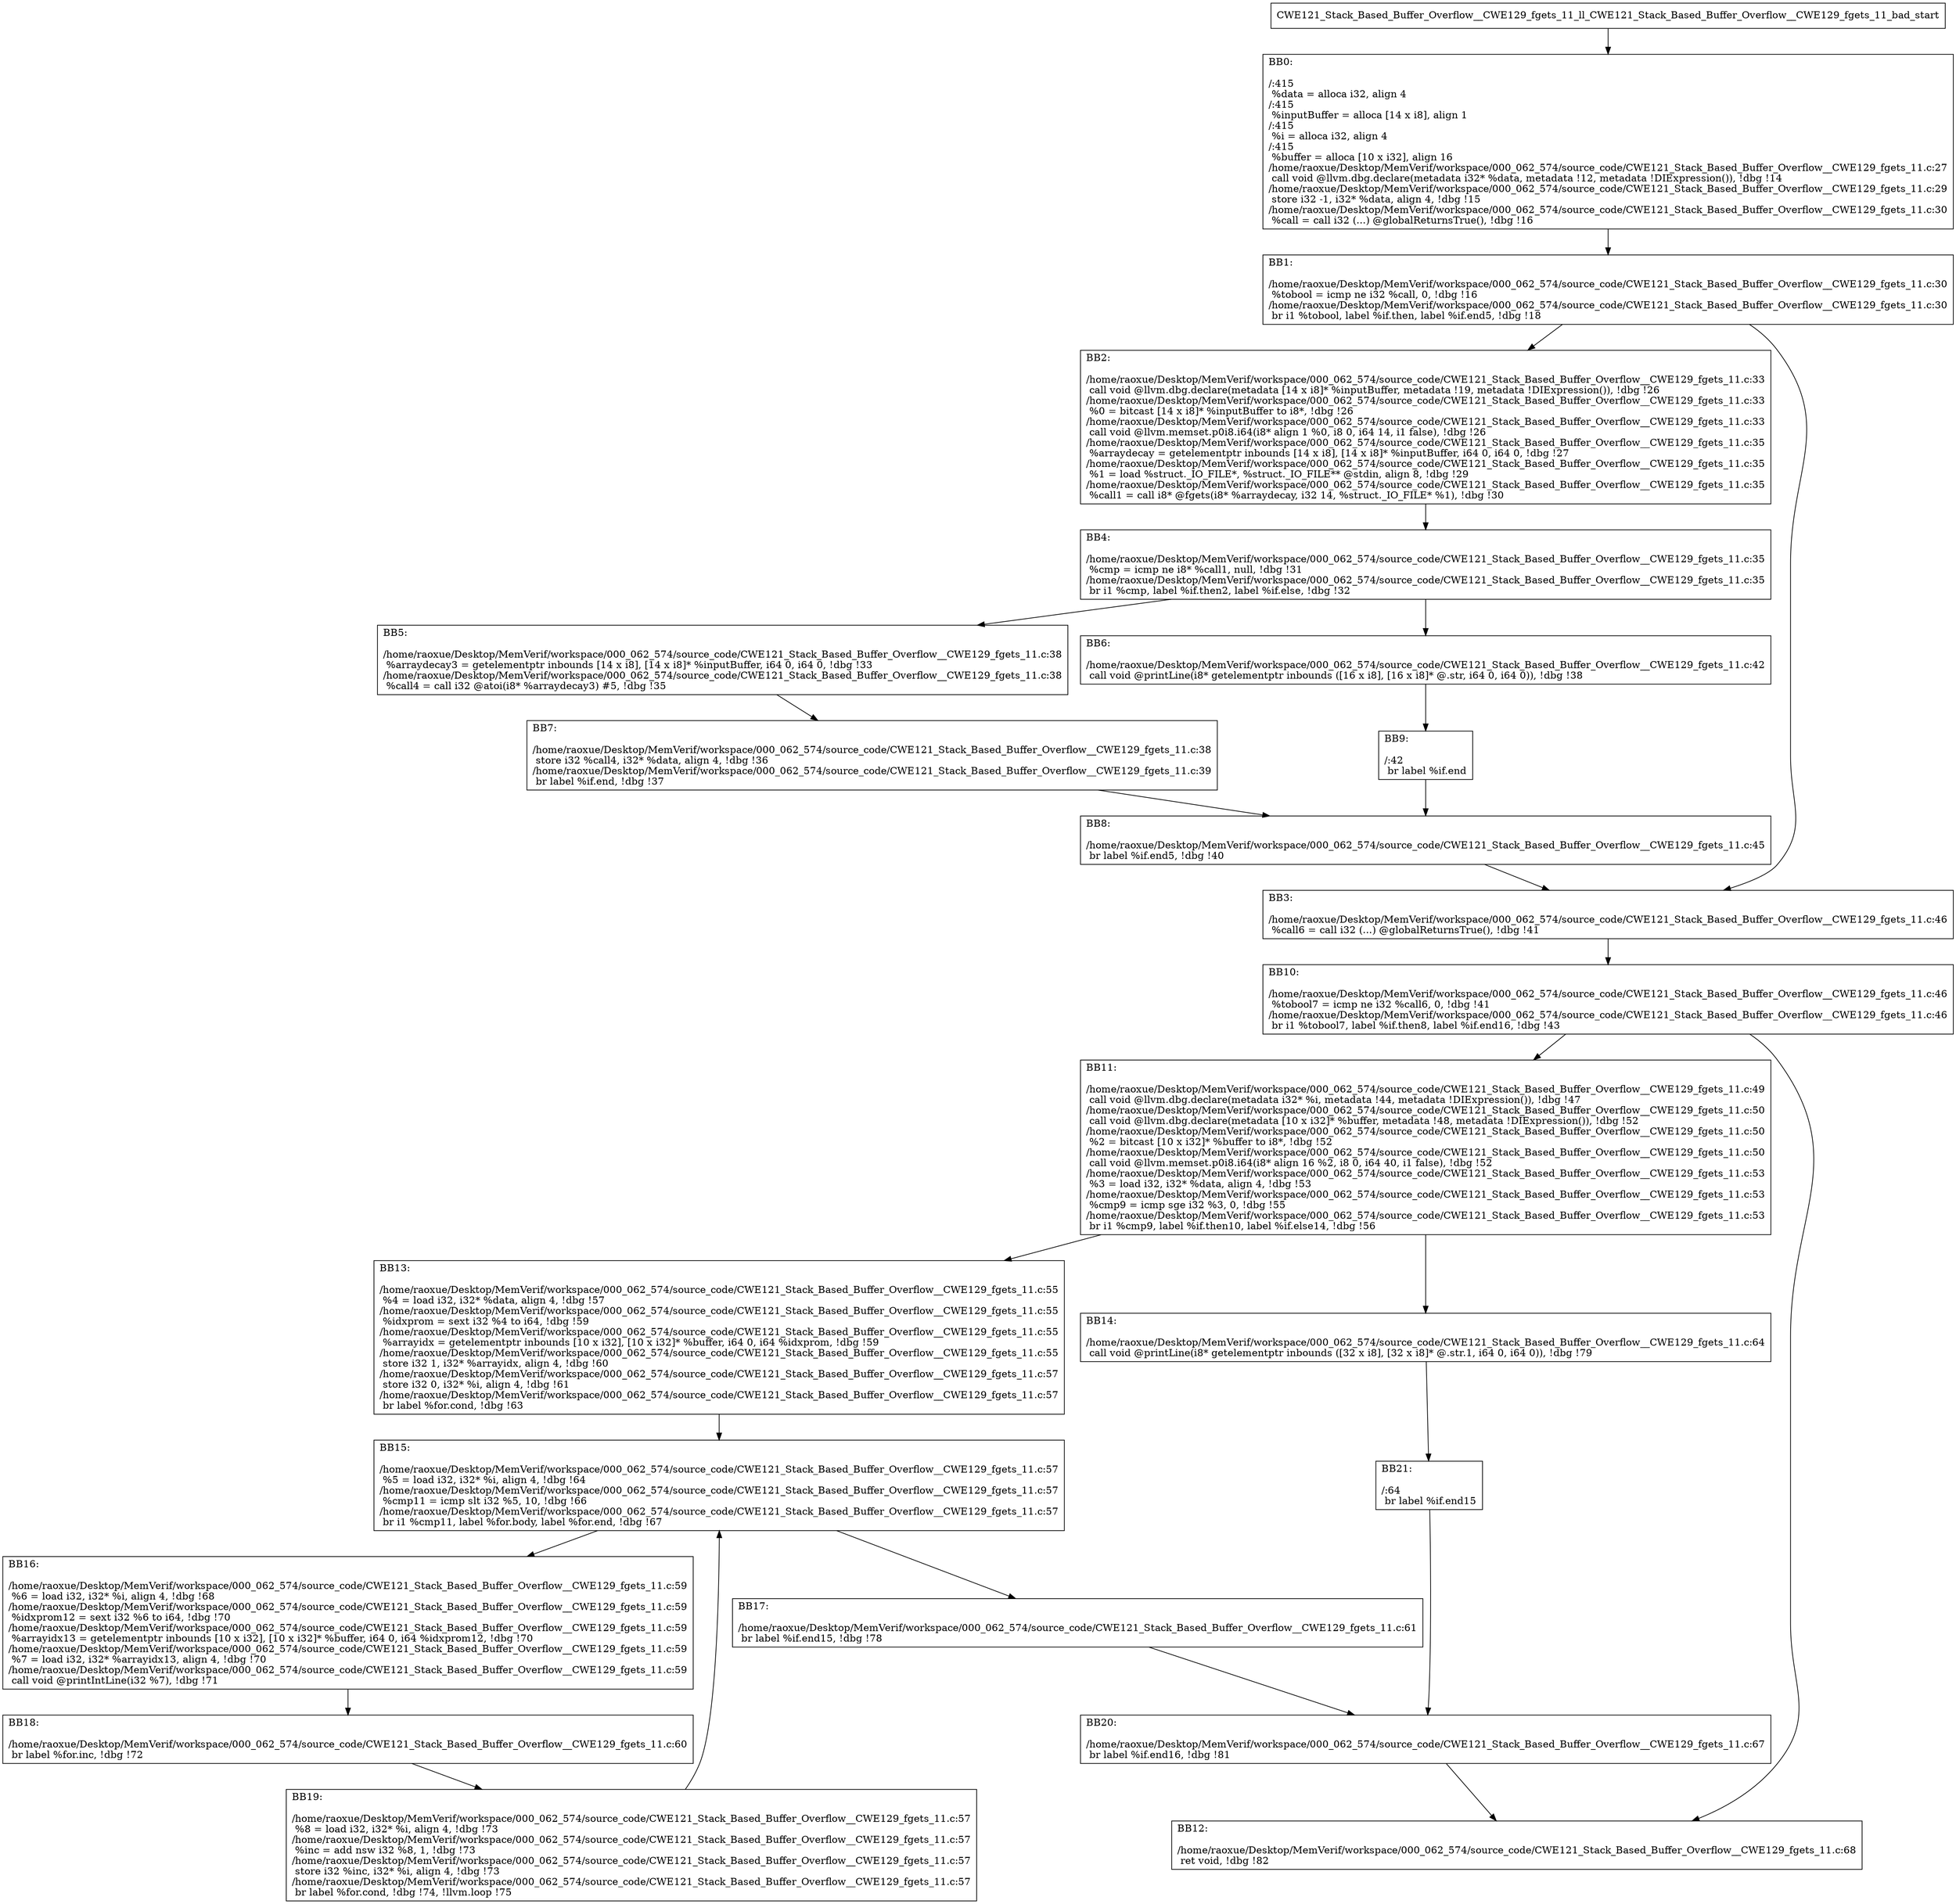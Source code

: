 digraph "CFG for'CWE121_Stack_Based_Buffer_Overflow__CWE129_fgets_11_ll_CWE121_Stack_Based_Buffer_Overflow__CWE129_fgets_11_bad' function" {
	BBCWE121_Stack_Based_Buffer_Overflow__CWE129_fgets_11_ll_CWE121_Stack_Based_Buffer_Overflow__CWE129_fgets_11_bad_start[shape=record,label="{CWE121_Stack_Based_Buffer_Overflow__CWE129_fgets_11_ll_CWE121_Stack_Based_Buffer_Overflow__CWE129_fgets_11_bad_start}"];
	BBCWE121_Stack_Based_Buffer_Overflow__CWE129_fgets_11_ll_CWE121_Stack_Based_Buffer_Overflow__CWE129_fgets_11_bad_start-> CWE121_Stack_Based_Buffer_Overflow__CWE129_fgets_11_ll_CWE121_Stack_Based_Buffer_Overflow__CWE129_fgets_11_badBB0;
	CWE121_Stack_Based_Buffer_Overflow__CWE129_fgets_11_ll_CWE121_Stack_Based_Buffer_Overflow__CWE129_fgets_11_badBB0 [shape=record, label="{BB0:\l\l/:415\l
  %data = alloca i32, align 4\l
/:415\l
  %inputBuffer = alloca [14 x i8], align 1\l
/:415\l
  %i = alloca i32, align 4\l
/:415\l
  %buffer = alloca [10 x i32], align 16\l
/home/raoxue/Desktop/MemVerif/workspace/000_062_574/source_code/CWE121_Stack_Based_Buffer_Overflow__CWE129_fgets_11.c:27\l
  call void @llvm.dbg.declare(metadata i32* %data, metadata !12, metadata !DIExpression()), !dbg !14\l
/home/raoxue/Desktop/MemVerif/workspace/000_062_574/source_code/CWE121_Stack_Based_Buffer_Overflow__CWE129_fgets_11.c:29\l
  store i32 -1, i32* %data, align 4, !dbg !15\l
/home/raoxue/Desktop/MemVerif/workspace/000_062_574/source_code/CWE121_Stack_Based_Buffer_Overflow__CWE129_fgets_11.c:30\l
  %call = call i32 (...) @globalReturnsTrue(), !dbg !16\l
}"];
	CWE121_Stack_Based_Buffer_Overflow__CWE129_fgets_11_ll_CWE121_Stack_Based_Buffer_Overflow__CWE129_fgets_11_badBB0-> CWE121_Stack_Based_Buffer_Overflow__CWE129_fgets_11_ll_CWE121_Stack_Based_Buffer_Overflow__CWE129_fgets_11_badBB1;
	CWE121_Stack_Based_Buffer_Overflow__CWE129_fgets_11_ll_CWE121_Stack_Based_Buffer_Overflow__CWE129_fgets_11_badBB1 [shape=record, label="{BB1:\l\l/home/raoxue/Desktop/MemVerif/workspace/000_062_574/source_code/CWE121_Stack_Based_Buffer_Overflow__CWE129_fgets_11.c:30\l
  %tobool = icmp ne i32 %call, 0, !dbg !16\l
/home/raoxue/Desktop/MemVerif/workspace/000_062_574/source_code/CWE121_Stack_Based_Buffer_Overflow__CWE129_fgets_11.c:30\l
  br i1 %tobool, label %if.then, label %if.end5, !dbg !18\l
}"];
	CWE121_Stack_Based_Buffer_Overflow__CWE129_fgets_11_ll_CWE121_Stack_Based_Buffer_Overflow__CWE129_fgets_11_badBB1-> CWE121_Stack_Based_Buffer_Overflow__CWE129_fgets_11_ll_CWE121_Stack_Based_Buffer_Overflow__CWE129_fgets_11_badBB2;
	CWE121_Stack_Based_Buffer_Overflow__CWE129_fgets_11_ll_CWE121_Stack_Based_Buffer_Overflow__CWE129_fgets_11_badBB1-> CWE121_Stack_Based_Buffer_Overflow__CWE129_fgets_11_ll_CWE121_Stack_Based_Buffer_Overflow__CWE129_fgets_11_badBB3;
	CWE121_Stack_Based_Buffer_Overflow__CWE129_fgets_11_ll_CWE121_Stack_Based_Buffer_Overflow__CWE129_fgets_11_badBB2 [shape=record, label="{BB2:\l\l/home/raoxue/Desktop/MemVerif/workspace/000_062_574/source_code/CWE121_Stack_Based_Buffer_Overflow__CWE129_fgets_11.c:33\l
  call void @llvm.dbg.declare(metadata [14 x i8]* %inputBuffer, metadata !19, metadata !DIExpression()), !dbg !26\l
/home/raoxue/Desktop/MemVerif/workspace/000_062_574/source_code/CWE121_Stack_Based_Buffer_Overflow__CWE129_fgets_11.c:33\l
  %0 = bitcast [14 x i8]* %inputBuffer to i8*, !dbg !26\l
/home/raoxue/Desktop/MemVerif/workspace/000_062_574/source_code/CWE121_Stack_Based_Buffer_Overflow__CWE129_fgets_11.c:33\l
  call void @llvm.memset.p0i8.i64(i8* align 1 %0, i8 0, i64 14, i1 false), !dbg !26\l
/home/raoxue/Desktop/MemVerif/workspace/000_062_574/source_code/CWE121_Stack_Based_Buffer_Overflow__CWE129_fgets_11.c:35\l
  %arraydecay = getelementptr inbounds [14 x i8], [14 x i8]* %inputBuffer, i64 0, i64 0, !dbg !27\l
/home/raoxue/Desktop/MemVerif/workspace/000_062_574/source_code/CWE121_Stack_Based_Buffer_Overflow__CWE129_fgets_11.c:35\l
  %1 = load %struct._IO_FILE*, %struct._IO_FILE** @stdin, align 8, !dbg !29\l
/home/raoxue/Desktop/MemVerif/workspace/000_062_574/source_code/CWE121_Stack_Based_Buffer_Overflow__CWE129_fgets_11.c:35\l
  %call1 = call i8* @fgets(i8* %arraydecay, i32 14, %struct._IO_FILE* %1), !dbg !30\l
}"];
	CWE121_Stack_Based_Buffer_Overflow__CWE129_fgets_11_ll_CWE121_Stack_Based_Buffer_Overflow__CWE129_fgets_11_badBB2-> CWE121_Stack_Based_Buffer_Overflow__CWE129_fgets_11_ll_CWE121_Stack_Based_Buffer_Overflow__CWE129_fgets_11_badBB4;
	CWE121_Stack_Based_Buffer_Overflow__CWE129_fgets_11_ll_CWE121_Stack_Based_Buffer_Overflow__CWE129_fgets_11_badBB4 [shape=record, label="{BB4:\l\l/home/raoxue/Desktop/MemVerif/workspace/000_062_574/source_code/CWE121_Stack_Based_Buffer_Overflow__CWE129_fgets_11.c:35\l
  %cmp = icmp ne i8* %call1, null, !dbg !31\l
/home/raoxue/Desktop/MemVerif/workspace/000_062_574/source_code/CWE121_Stack_Based_Buffer_Overflow__CWE129_fgets_11.c:35\l
  br i1 %cmp, label %if.then2, label %if.else, !dbg !32\l
}"];
	CWE121_Stack_Based_Buffer_Overflow__CWE129_fgets_11_ll_CWE121_Stack_Based_Buffer_Overflow__CWE129_fgets_11_badBB4-> CWE121_Stack_Based_Buffer_Overflow__CWE129_fgets_11_ll_CWE121_Stack_Based_Buffer_Overflow__CWE129_fgets_11_badBB5;
	CWE121_Stack_Based_Buffer_Overflow__CWE129_fgets_11_ll_CWE121_Stack_Based_Buffer_Overflow__CWE129_fgets_11_badBB4-> CWE121_Stack_Based_Buffer_Overflow__CWE129_fgets_11_ll_CWE121_Stack_Based_Buffer_Overflow__CWE129_fgets_11_badBB6;
	CWE121_Stack_Based_Buffer_Overflow__CWE129_fgets_11_ll_CWE121_Stack_Based_Buffer_Overflow__CWE129_fgets_11_badBB5 [shape=record, label="{BB5:\l\l/home/raoxue/Desktop/MemVerif/workspace/000_062_574/source_code/CWE121_Stack_Based_Buffer_Overflow__CWE129_fgets_11.c:38\l
  %arraydecay3 = getelementptr inbounds [14 x i8], [14 x i8]* %inputBuffer, i64 0, i64 0, !dbg !33\l
/home/raoxue/Desktop/MemVerif/workspace/000_062_574/source_code/CWE121_Stack_Based_Buffer_Overflow__CWE129_fgets_11.c:38\l
  %call4 = call i32 @atoi(i8* %arraydecay3) #5, !dbg !35\l
}"];
	CWE121_Stack_Based_Buffer_Overflow__CWE129_fgets_11_ll_CWE121_Stack_Based_Buffer_Overflow__CWE129_fgets_11_badBB5-> CWE121_Stack_Based_Buffer_Overflow__CWE129_fgets_11_ll_CWE121_Stack_Based_Buffer_Overflow__CWE129_fgets_11_badBB7;
	CWE121_Stack_Based_Buffer_Overflow__CWE129_fgets_11_ll_CWE121_Stack_Based_Buffer_Overflow__CWE129_fgets_11_badBB7 [shape=record, label="{BB7:\l\l/home/raoxue/Desktop/MemVerif/workspace/000_062_574/source_code/CWE121_Stack_Based_Buffer_Overflow__CWE129_fgets_11.c:38\l
  store i32 %call4, i32* %data, align 4, !dbg !36\l
/home/raoxue/Desktop/MemVerif/workspace/000_062_574/source_code/CWE121_Stack_Based_Buffer_Overflow__CWE129_fgets_11.c:39\l
  br label %if.end, !dbg !37\l
}"];
	CWE121_Stack_Based_Buffer_Overflow__CWE129_fgets_11_ll_CWE121_Stack_Based_Buffer_Overflow__CWE129_fgets_11_badBB7-> CWE121_Stack_Based_Buffer_Overflow__CWE129_fgets_11_ll_CWE121_Stack_Based_Buffer_Overflow__CWE129_fgets_11_badBB8;
	CWE121_Stack_Based_Buffer_Overflow__CWE129_fgets_11_ll_CWE121_Stack_Based_Buffer_Overflow__CWE129_fgets_11_badBB6 [shape=record, label="{BB6:\l\l/home/raoxue/Desktop/MemVerif/workspace/000_062_574/source_code/CWE121_Stack_Based_Buffer_Overflow__CWE129_fgets_11.c:42\l
  call void @printLine(i8* getelementptr inbounds ([16 x i8], [16 x i8]* @.str, i64 0, i64 0)), !dbg !38\l
}"];
	CWE121_Stack_Based_Buffer_Overflow__CWE129_fgets_11_ll_CWE121_Stack_Based_Buffer_Overflow__CWE129_fgets_11_badBB6-> CWE121_Stack_Based_Buffer_Overflow__CWE129_fgets_11_ll_CWE121_Stack_Based_Buffer_Overflow__CWE129_fgets_11_badBB9;
	CWE121_Stack_Based_Buffer_Overflow__CWE129_fgets_11_ll_CWE121_Stack_Based_Buffer_Overflow__CWE129_fgets_11_badBB9 [shape=record, label="{BB9:\l\l/:42\l
  br label %if.end\l
}"];
	CWE121_Stack_Based_Buffer_Overflow__CWE129_fgets_11_ll_CWE121_Stack_Based_Buffer_Overflow__CWE129_fgets_11_badBB9-> CWE121_Stack_Based_Buffer_Overflow__CWE129_fgets_11_ll_CWE121_Stack_Based_Buffer_Overflow__CWE129_fgets_11_badBB8;
	CWE121_Stack_Based_Buffer_Overflow__CWE129_fgets_11_ll_CWE121_Stack_Based_Buffer_Overflow__CWE129_fgets_11_badBB8 [shape=record, label="{BB8:\l\l/home/raoxue/Desktop/MemVerif/workspace/000_062_574/source_code/CWE121_Stack_Based_Buffer_Overflow__CWE129_fgets_11.c:45\l
  br label %if.end5, !dbg !40\l
}"];
	CWE121_Stack_Based_Buffer_Overflow__CWE129_fgets_11_ll_CWE121_Stack_Based_Buffer_Overflow__CWE129_fgets_11_badBB8-> CWE121_Stack_Based_Buffer_Overflow__CWE129_fgets_11_ll_CWE121_Stack_Based_Buffer_Overflow__CWE129_fgets_11_badBB3;
	CWE121_Stack_Based_Buffer_Overflow__CWE129_fgets_11_ll_CWE121_Stack_Based_Buffer_Overflow__CWE129_fgets_11_badBB3 [shape=record, label="{BB3:\l\l/home/raoxue/Desktop/MemVerif/workspace/000_062_574/source_code/CWE121_Stack_Based_Buffer_Overflow__CWE129_fgets_11.c:46\l
  %call6 = call i32 (...) @globalReturnsTrue(), !dbg !41\l
}"];
	CWE121_Stack_Based_Buffer_Overflow__CWE129_fgets_11_ll_CWE121_Stack_Based_Buffer_Overflow__CWE129_fgets_11_badBB3-> CWE121_Stack_Based_Buffer_Overflow__CWE129_fgets_11_ll_CWE121_Stack_Based_Buffer_Overflow__CWE129_fgets_11_badBB10;
	CWE121_Stack_Based_Buffer_Overflow__CWE129_fgets_11_ll_CWE121_Stack_Based_Buffer_Overflow__CWE129_fgets_11_badBB10 [shape=record, label="{BB10:\l\l/home/raoxue/Desktop/MemVerif/workspace/000_062_574/source_code/CWE121_Stack_Based_Buffer_Overflow__CWE129_fgets_11.c:46\l
  %tobool7 = icmp ne i32 %call6, 0, !dbg !41\l
/home/raoxue/Desktop/MemVerif/workspace/000_062_574/source_code/CWE121_Stack_Based_Buffer_Overflow__CWE129_fgets_11.c:46\l
  br i1 %tobool7, label %if.then8, label %if.end16, !dbg !43\l
}"];
	CWE121_Stack_Based_Buffer_Overflow__CWE129_fgets_11_ll_CWE121_Stack_Based_Buffer_Overflow__CWE129_fgets_11_badBB10-> CWE121_Stack_Based_Buffer_Overflow__CWE129_fgets_11_ll_CWE121_Stack_Based_Buffer_Overflow__CWE129_fgets_11_badBB11;
	CWE121_Stack_Based_Buffer_Overflow__CWE129_fgets_11_ll_CWE121_Stack_Based_Buffer_Overflow__CWE129_fgets_11_badBB10-> CWE121_Stack_Based_Buffer_Overflow__CWE129_fgets_11_ll_CWE121_Stack_Based_Buffer_Overflow__CWE129_fgets_11_badBB12;
	CWE121_Stack_Based_Buffer_Overflow__CWE129_fgets_11_ll_CWE121_Stack_Based_Buffer_Overflow__CWE129_fgets_11_badBB11 [shape=record, label="{BB11:\l\l/home/raoxue/Desktop/MemVerif/workspace/000_062_574/source_code/CWE121_Stack_Based_Buffer_Overflow__CWE129_fgets_11.c:49\l
  call void @llvm.dbg.declare(metadata i32* %i, metadata !44, metadata !DIExpression()), !dbg !47\l
/home/raoxue/Desktop/MemVerif/workspace/000_062_574/source_code/CWE121_Stack_Based_Buffer_Overflow__CWE129_fgets_11.c:50\l
  call void @llvm.dbg.declare(metadata [10 x i32]* %buffer, metadata !48, metadata !DIExpression()), !dbg !52\l
/home/raoxue/Desktop/MemVerif/workspace/000_062_574/source_code/CWE121_Stack_Based_Buffer_Overflow__CWE129_fgets_11.c:50\l
  %2 = bitcast [10 x i32]* %buffer to i8*, !dbg !52\l
/home/raoxue/Desktop/MemVerif/workspace/000_062_574/source_code/CWE121_Stack_Based_Buffer_Overflow__CWE129_fgets_11.c:50\l
  call void @llvm.memset.p0i8.i64(i8* align 16 %2, i8 0, i64 40, i1 false), !dbg !52\l
/home/raoxue/Desktop/MemVerif/workspace/000_062_574/source_code/CWE121_Stack_Based_Buffer_Overflow__CWE129_fgets_11.c:53\l
  %3 = load i32, i32* %data, align 4, !dbg !53\l
/home/raoxue/Desktop/MemVerif/workspace/000_062_574/source_code/CWE121_Stack_Based_Buffer_Overflow__CWE129_fgets_11.c:53\l
  %cmp9 = icmp sge i32 %3, 0, !dbg !55\l
/home/raoxue/Desktop/MemVerif/workspace/000_062_574/source_code/CWE121_Stack_Based_Buffer_Overflow__CWE129_fgets_11.c:53\l
  br i1 %cmp9, label %if.then10, label %if.else14, !dbg !56\l
}"];
	CWE121_Stack_Based_Buffer_Overflow__CWE129_fgets_11_ll_CWE121_Stack_Based_Buffer_Overflow__CWE129_fgets_11_badBB11-> CWE121_Stack_Based_Buffer_Overflow__CWE129_fgets_11_ll_CWE121_Stack_Based_Buffer_Overflow__CWE129_fgets_11_badBB13;
	CWE121_Stack_Based_Buffer_Overflow__CWE129_fgets_11_ll_CWE121_Stack_Based_Buffer_Overflow__CWE129_fgets_11_badBB11-> CWE121_Stack_Based_Buffer_Overflow__CWE129_fgets_11_ll_CWE121_Stack_Based_Buffer_Overflow__CWE129_fgets_11_badBB14;
	CWE121_Stack_Based_Buffer_Overflow__CWE129_fgets_11_ll_CWE121_Stack_Based_Buffer_Overflow__CWE129_fgets_11_badBB13 [shape=record, label="{BB13:\l\l/home/raoxue/Desktop/MemVerif/workspace/000_062_574/source_code/CWE121_Stack_Based_Buffer_Overflow__CWE129_fgets_11.c:55\l
  %4 = load i32, i32* %data, align 4, !dbg !57\l
/home/raoxue/Desktop/MemVerif/workspace/000_062_574/source_code/CWE121_Stack_Based_Buffer_Overflow__CWE129_fgets_11.c:55\l
  %idxprom = sext i32 %4 to i64, !dbg !59\l
/home/raoxue/Desktop/MemVerif/workspace/000_062_574/source_code/CWE121_Stack_Based_Buffer_Overflow__CWE129_fgets_11.c:55\l
  %arrayidx = getelementptr inbounds [10 x i32], [10 x i32]* %buffer, i64 0, i64 %idxprom, !dbg !59\l
/home/raoxue/Desktop/MemVerif/workspace/000_062_574/source_code/CWE121_Stack_Based_Buffer_Overflow__CWE129_fgets_11.c:55\l
  store i32 1, i32* %arrayidx, align 4, !dbg !60\l
/home/raoxue/Desktop/MemVerif/workspace/000_062_574/source_code/CWE121_Stack_Based_Buffer_Overflow__CWE129_fgets_11.c:57\l
  store i32 0, i32* %i, align 4, !dbg !61\l
/home/raoxue/Desktop/MemVerif/workspace/000_062_574/source_code/CWE121_Stack_Based_Buffer_Overflow__CWE129_fgets_11.c:57\l
  br label %for.cond, !dbg !63\l
}"];
	CWE121_Stack_Based_Buffer_Overflow__CWE129_fgets_11_ll_CWE121_Stack_Based_Buffer_Overflow__CWE129_fgets_11_badBB13-> CWE121_Stack_Based_Buffer_Overflow__CWE129_fgets_11_ll_CWE121_Stack_Based_Buffer_Overflow__CWE129_fgets_11_badBB15;
	CWE121_Stack_Based_Buffer_Overflow__CWE129_fgets_11_ll_CWE121_Stack_Based_Buffer_Overflow__CWE129_fgets_11_badBB15 [shape=record, label="{BB15:\l\l/home/raoxue/Desktop/MemVerif/workspace/000_062_574/source_code/CWE121_Stack_Based_Buffer_Overflow__CWE129_fgets_11.c:57\l
  %5 = load i32, i32* %i, align 4, !dbg !64\l
/home/raoxue/Desktop/MemVerif/workspace/000_062_574/source_code/CWE121_Stack_Based_Buffer_Overflow__CWE129_fgets_11.c:57\l
  %cmp11 = icmp slt i32 %5, 10, !dbg !66\l
/home/raoxue/Desktop/MemVerif/workspace/000_062_574/source_code/CWE121_Stack_Based_Buffer_Overflow__CWE129_fgets_11.c:57\l
  br i1 %cmp11, label %for.body, label %for.end, !dbg !67\l
}"];
	CWE121_Stack_Based_Buffer_Overflow__CWE129_fgets_11_ll_CWE121_Stack_Based_Buffer_Overflow__CWE129_fgets_11_badBB15-> CWE121_Stack_Based_Buffer_Overflow__CWE129_fgets_11_ll_CWE121_Stack_Based_Buffer_Overflow__CWE129_fgets_11_badBB16;
	CWE121_Stack_Based_Buffer_Overflow__CWE129_fgets_11_ll_CWE121_Stack_Based_Buffer_Overflow__CWE129_fgets_11_badBB15-> CWE121_Stack_Based_Buffer_Overflow__CWE129_fgets_11_ll_CWE121_Stack_Based_Buffer_Overflow__CWE129_fgets_11_badBB17;
	CWE121_Stack_Based_Buffer_Overflow__CWE129_fgets_11_ll_CWE121_Stack_Based_Buffer_Overflow__CWE129_fgets_11_badBB16 [shape=record, label="{BB16:\l\l/home/raoxue/Desktop/MemVerif/workspace/000_062_574/source_code/CWE121_Stack_Based_Buffer_Overflow__CWE129_fgets_11.c:59\l
  %6 = load i32, i32* %i, align 4, !dbg !68\l
/home/raoxue/Desktop/MemVerif/workspace/000_062_574/source_code/CWE121_Stack_Based_Buffer_Overflow__CWE129_fgets_11.c:59\l
  %idxprom12 = sext i32 %6 to i64, !dbg !70\l
/home/raoxue/Desktop/MemVerif/workspace/000_062_574/source_code/CWE121_Stack_Based_Buffer_Overflow__CWE129_fgets_11.c:59\l
  %arrayidx13 = getelementptr inbounds [10 x i32], [10 x i32]* %buffer, i64 0, i64 %idxprom12, !dbg !70\l
/home/raoxue/Desktop/MemVerif/workspace/000_062_574/source_code/CWE121_Stack_Based_Buffer_Overflow__CWE129_fgets_11.c:59\l
  %7 = load i32, i32* %arrayidx13, align 4, !dbg !70\l
/home/raoxue/Desktop/MemVerif/workspace/000_062_574/source_code/CWE121_Stack_Based_Buffer_Overflow__CWE129_fgets_11.c:59\l
  call void @printIntLine(i32 %7), !dbg !71\l
}"];
	CWE121_Stack_Based_Buffer_Overflow__CWE129_fgets_11_ll_CWE121_Stack_Based_Buffer_Overflow__CWE129_fgets_11_badBB16-> CWE121_Stack_Based_Buffer_Overflow__CWE129_fgets_11_ll_CWE121_Stack_Based_Buffer_Overflow__CWE129_fgets_11_badBB18;
	CWE121_Stack_Based_Buffer_Overflow__CWE129_fgets_11_ll_CWE121_Stack_Based_Buffer_Overflow__CWE129_fgets_11_badBB18 [shape=record, label="{BB18:\l\l/home/raoxue/Desktop/MemVerif/workspace/000_062_574/source_code/CWE121_Stack_Based_Buffer_Overflow__CWE129_fgets_11.c:60\l
  br label %for.inc, !dbg !72\l
}"];
	CWE121_Stack_Based_Buffer_Overflow__CWE129_fgets_11_ll_CWE121_Stack_Based_Buffer_Overflow__CWE129_fgets_11_badBB18-> CWE121_Stack_Based_Buffer_Overflow__CWE129_fgets_11_ll_CWE121_Stack_Based_Buffer_Overflow__CWE129_fgets_11_badBB19;
	CWE121_Stack_Based_Buffer_Overflow__CWE129_fgets_11_ll_CWE121_Stack_Based_Buffer_Overflow__CWE129_fgets_11_badBB19 [shape=record, label="{BB19:\l\l/home/raoxue/Desktop/MemVerif/workspace/000_062_574/source_code/CWE121_Stack_Based_Buffer_Overflow__CWE129_fgets_11.c:57\l
  %8 = load i32, i32* %i, align 4, !dbg !73\l
/home/raoxue/Desktop/MemVerif/workspace/000_062_574/source_code/CWE121_Stack_Based_Buffer_Overflow__CWE129_fgets_11.c:57\l
  %inc = add nsw i32 %8, 1, !dbg !73\l
/home/raoxue/Desktop/MemVerif/workspace/000_062_574/source_code/CWE121_Stack_Based_Buffer_Overflow__CWE129_fgets_11.c:57\l
  store i32 %inc, i32* %i, align 4, !dbg !73\l
/home/raoxue/Desktop/MemVerif/workspace/000_062_574/source_code/CWE121_Stack_Based_Buffer_Overflow__CWE129_fgets_11.c:57\l
  br label %for.cond, !dbg !74, !llvm.loop !75\l
}"];
	CWE121_Stack_Based_Buffer_Overflow__CWE129_fgets_11_ll_CWE121_Stack_Based_Buffer_Overflow__CWE129_fgets_11_badBB19-> CWE121_Stack_Based_Buffer_Overflow__CWE129_fgets_11_ll_CWE121_Stack_Based_Buffer_Overflow__CWE129_fgets_11_badBB15;
	CWE121_Stack_Based_Buffer_Overflow__CWE129_fgets_11_ll_CWE121_Stack_Based_Buffer_Overflow__CWE129_fgets_11_badBB17 [shape=record, label="{BB17:\l\l/home/raoxue/Desktop/MemVerif/workspace/000_062_574/source_code/CWE121_Stack_Based_Buffer_Overflow__CWE129_fgets_11.c:61\l
  br label %if.end15, !dbg !78\l
}"];
	CWE121_Stack_Based_Buffer_Overflow__CWE129_fgets_11_ll_CWE121_Stack_Based_Buffer_Overflow__CWE129_fgets_11_badBB17-> CWE121_Stack_Based_Buffer_Overflow__CWE129_fgets_11_ll_CWE121_Stack_Based_Buffer_Overflow__CWE129_fgets_11_badBB20;
	CWE121_Stack_Based_Buffer_Overflow__CWE129_fgets_11_ll_CWE121_Stack_Based_Buffer_Overflow__CWE129_fgets_11_badBB14 [shape=record, label="{BB14:\l\l/home/raoxue/Desktop/MemVerif/workspace/000_062_574/source_code/CWE121_Stack_Based_Buffer_Overflow__CWE129_fgets_11.c:64\l
  call void @printLine(i8* getelementptr inbounds ([32 x i8], [32 x i8]* @.str.1, i64 0, i64 0)), !dbg !79\l
}"];
	CWE121_Stack_Based_Buffer_Overflow__CWE129_fgets_11_ll_CWE121_Stack_Based_Buffer_Overflow__CWE129_fgets_11_badBB14-> CWE121_Stack_Based_Buffer_Overflow__CWE129_fgets_11_ll_CWE121_Stack_Based_Buffer_Overflow__CWE129_fgets_11_badBB21;
	CWE121_Stack_Based_Buffer_Overflow__CWE129_fgets_11_ll_CWE121_Stack_Based_Buffer_Overflow__CWE129_fgets_11_badBB21 [shape=record, label="{BB21:\l\l/:64\l
  br label %if.end15\l
}"];
	CWE121_Stack_Based_Buffer_Overflow__CWE129_fgets_11_ll_CWE121_Stack_Based_Buffer_Overflow__CWE129_fgets_11_badBB21-> CWE121_Stack_Based_Buffer_Overflow__CWE129_fgets_11_ll_CWE121_Stack_Based_Buffer_Overflow__CWE129_fgets_11_badBB20;
	CWE121_Stack_Based_Buffer_Overflow__CWE129_fgets_11_ll_CWE121_Stack_Based_Buffer_Overflow__CWE129_fgets_11_badBB20 [shape=record, label="{BB20:\l\l/home/raoxue/Desktop/MemVerif/workspace/000_062_574/source_code/CWE121_Stack_Based_Buffer_Overflow__CWE129_fgets_11.c:67\l
  br label %if.end16, !dbg !81\l
}"];
	CWE121_Stack_Based_Buffer_Overflow__CWE129_fgets_11_ll_CWE121_Stack_Based_Buffer_Overflow__CWE129_fgets_11_badBB20-> CWE121_Stack_Based_Buffer_Overflow__CWE129_fgets_11_ll_CWE121_Stack_Based_Buffer_Overflow__CWE129_fgets_11_badBB12;
	CWE121_Stack_Based_Buffer_Overflow__CWE129_fgets_11_ll_CWE121_Stack_Based_Buffer_Overflow__CWE129_fgets_11_badBB12 [shape=record, label="{BB12:\l\l/home/raoxue/Desktop/MemVerif/workspace/000_062_574/source_code/CWE121_Stack_Based_Buffer_Overflow__CWE129_fgets_11.c:68\l
  ret void, !dbg !82\l
}"];
}
